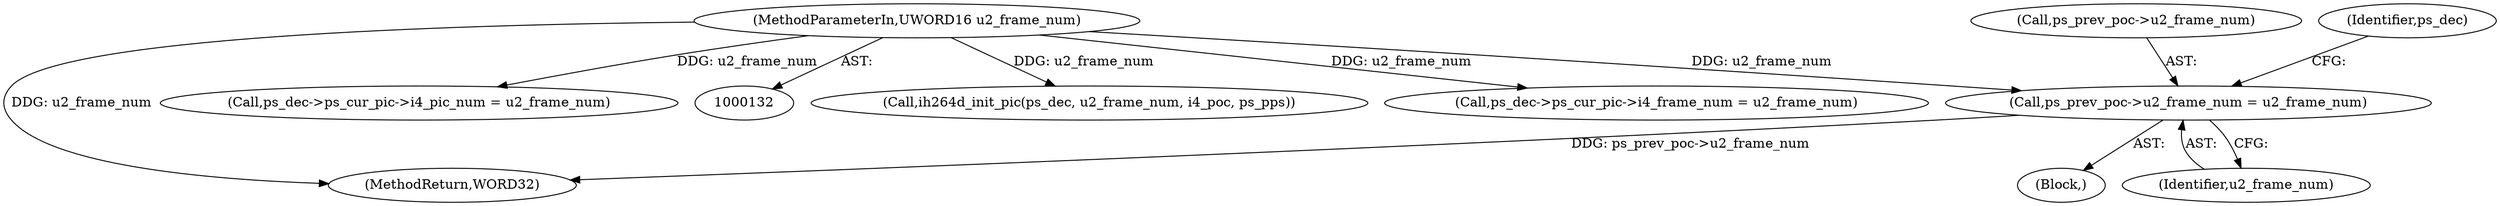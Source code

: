 digraph "0_Android_a78887bcffbc2995cf9ed72e0697acf560875e9e_3@pointer" {
"1000249" [label="(Call,ps_prev_poc->u2_frame_num = u2_frame_num)"];
"1000136" [label="(MethodParameterIn,UWORD16 u2_frame_num)"];
"1000249" [label="(Call,ps_prev_poc->u2_frame_num = u2_frame_num)"];
"1000250" [label="(Call,ps_prev_poc->u2_frame_num)"];
"1000253" [label="(Identifier,u2_frame_num)"];
"1000587" [label="(Call,ih264d_init_pic(ps_dec, u2_frame_num, i4_poc, ps_pps))"];
"1000138" [label="(Block,)"];
"1001149" [label="(Call,ps_dec->ps_cur_pic->i4_frame_num = u2_frame_num)"];
"1000136" [label="(MethodParameterIn,UWORD16 u2_frame_num)"];
"1002052" [label="(MethodReturn,WORD32)"];
"1000256" [label="(Identifier,ps_dec)"];
"1001156" [label="(Call,ps_dec->ps_cur_pic->i4_pic_num = u2_frame_num)"];
"1000249" -> "1000138"  [label="AST: "];
"1000249" -> "1000253"  [label="CFG: "];
"1000250" -> "1000249"  [label="AST: "];
"1000253" -> "1000249"  [label="AST: "];
"1000256" -> "1000249"  [label="CFG: "];
"1000249" -> "1002052"  [label="DDG: ps_prev_poc->u2_frame_num"];
"1000136" -> "1000249"  [label="DDG: u2_frame_num"];
"1000136" -> "1000132"  [label="AST: "];
"1000136" -> "1002052"  [label="DDG: u2_frame_num"];
"1000136" -> "1000587"  [label="DDG: u2_frame_num"];
"1000136" -> "1001149"  [label="DDG: u2_frame_num"];
"1000136" -> "1001156"  [label="DDG: u2_frame_num"];
}
